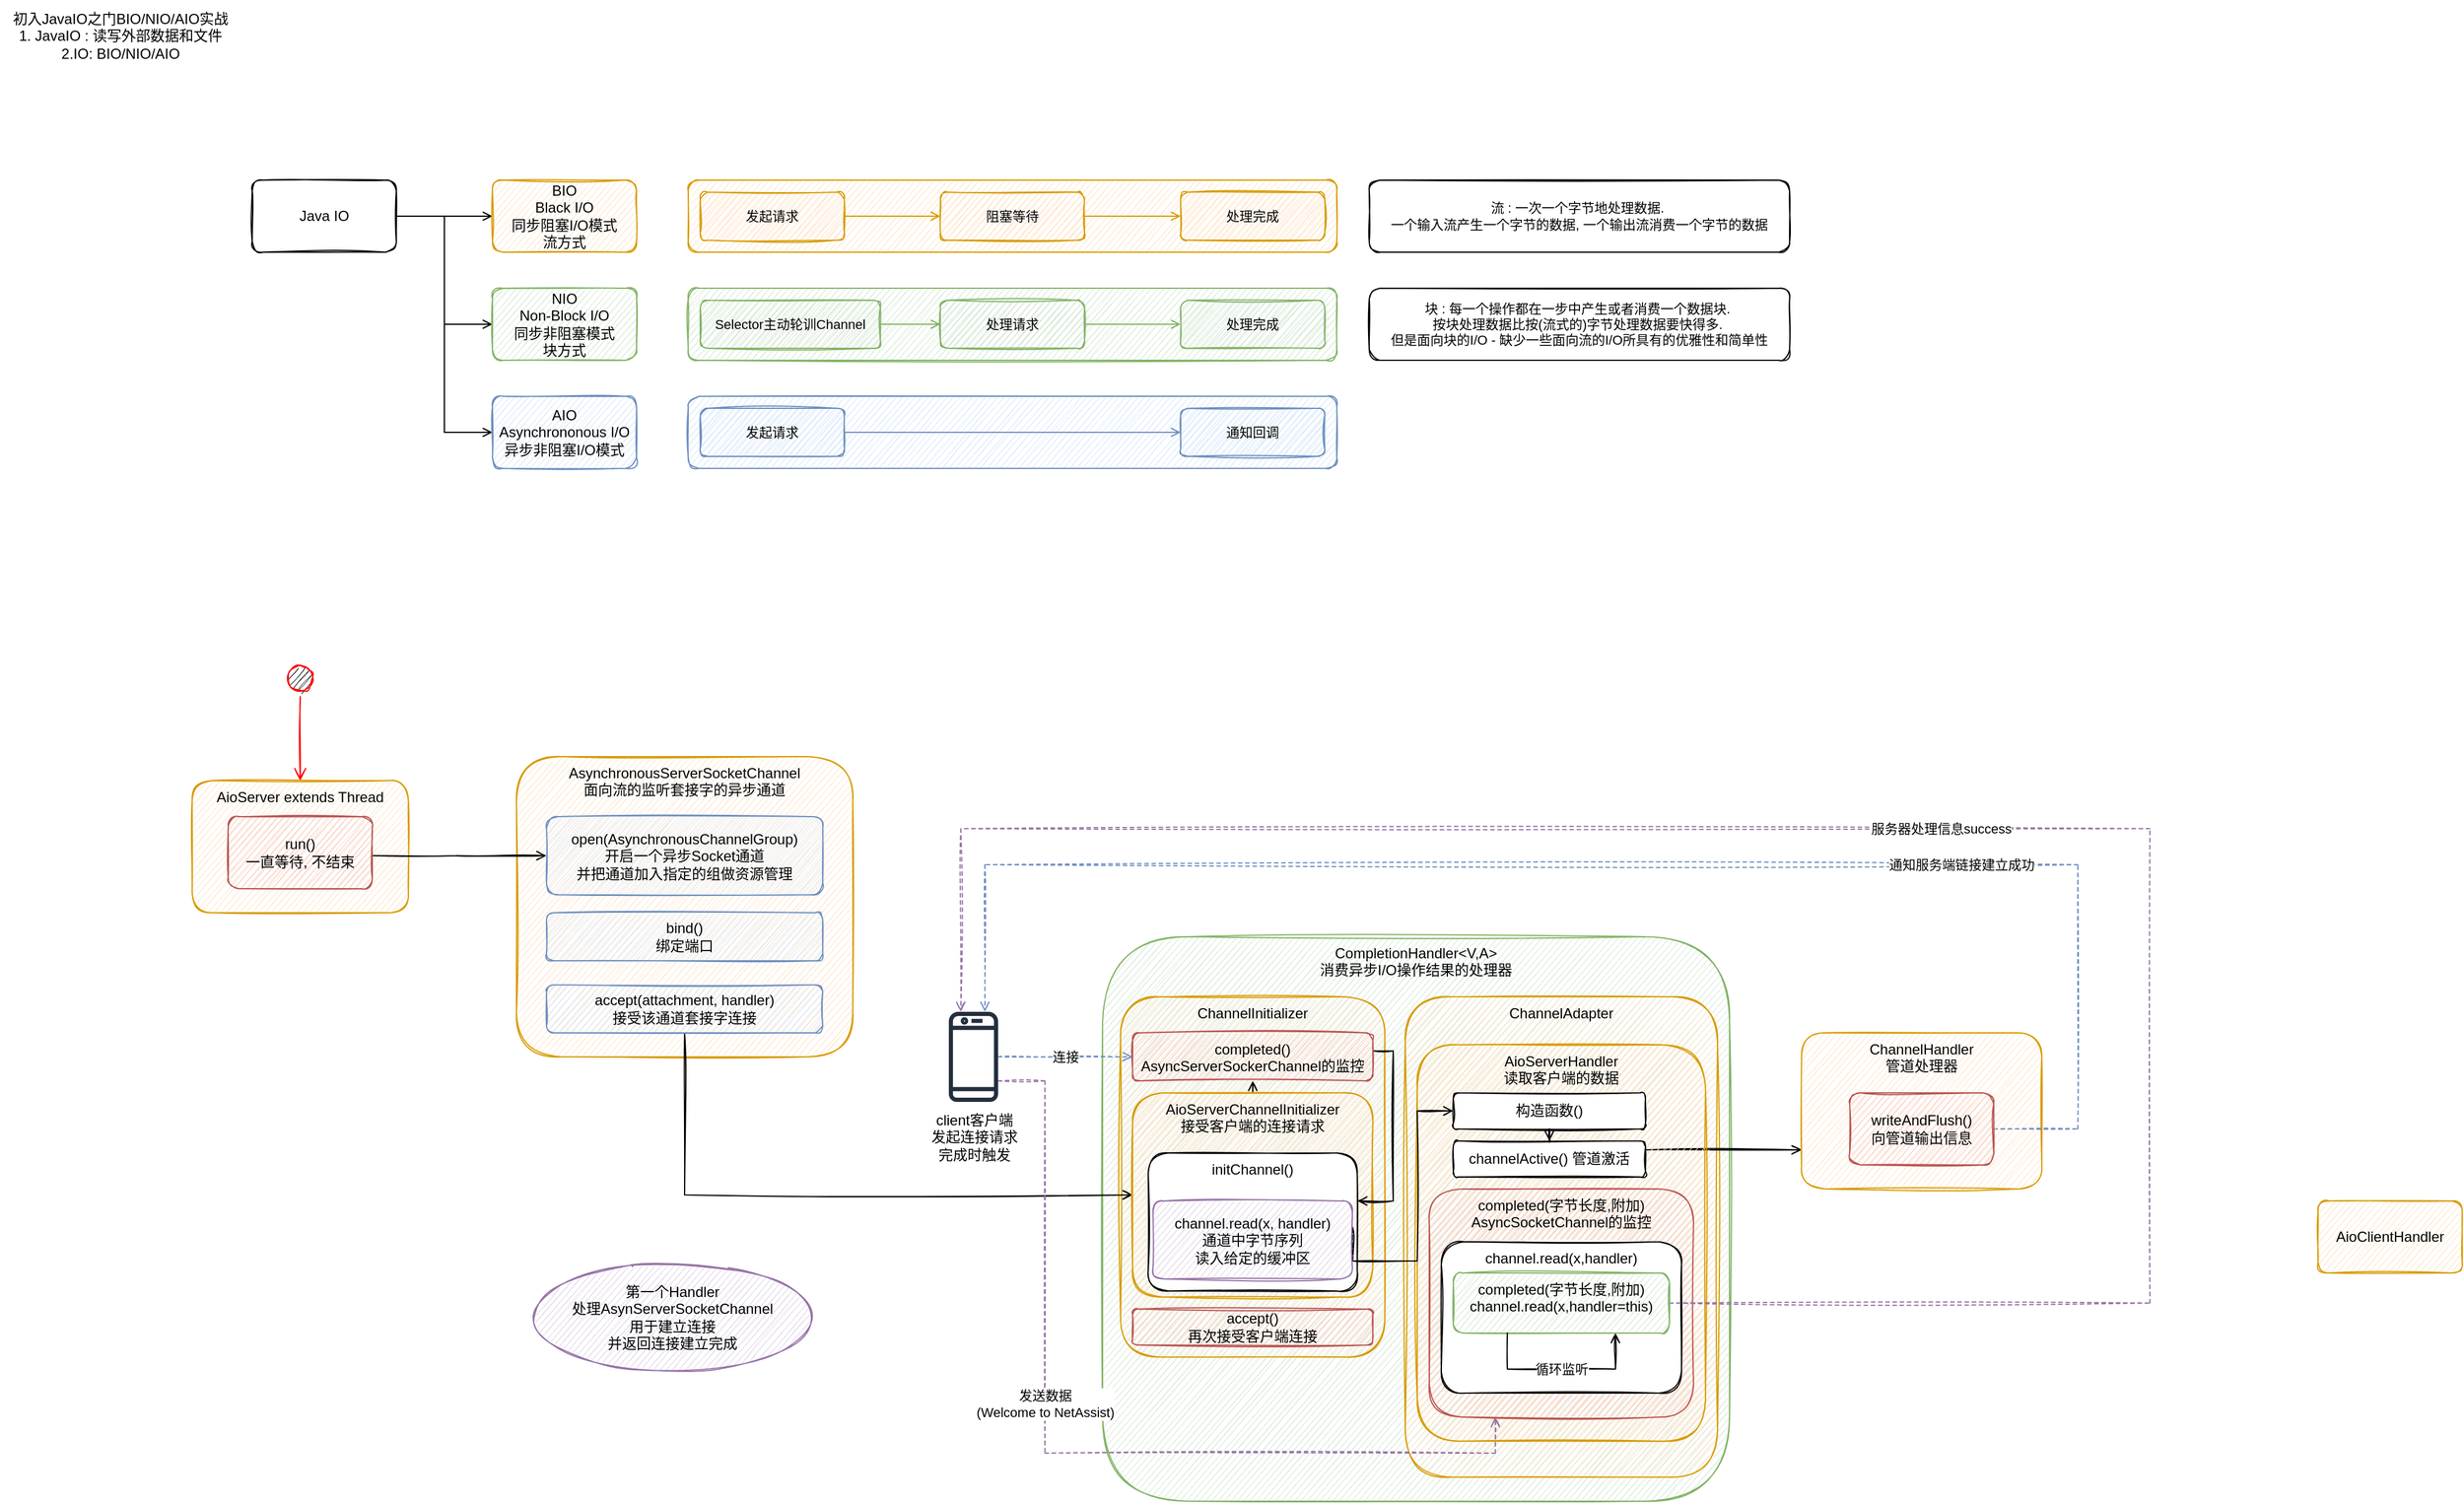 <mxfile version="20.3.0" type="device" pages="3"><diagram id="0a0IJWqFK_h2qVltjG8X" name="初入JavaIO之门BIO/NIO/AIO实战"><mxGraphModel dx="1038" dy="641" grid="1" gridSize="10" guides="1" tooltips="1" connect="1" arrows="1" fold="1" page="1" pageScale="1" pageWidth="827" pageHeight="1169" math="0" shadow="0"><root><mxCell id="0"/><mxCell id="1" parent="0"/><mxCell id="CumRndfJacV9oiaM0OIO-8" value="CompletionHandler&amp;lt;V,A&amp;gt;&lt;br&gt;消费异步I/O操作结果的处理器" style="rounded=1;whiteSpace=wrap;html=1;sketch=1;verticalAlign=top;fillColor=#d5e8d4;strokeColor=#82b366;" parent="1" vertex="1"><mxGeometry x="1058" y="920" width="522" height="470" as="geometry"/></mxCell><mxCell id="qAMxa99N7QqUp1PFZ27c-8" value="ChannelAdapter" style="rounded=1;whiteSpace=wrap;html=1;sketch=1;fillColor=#ffe6cc;strokeColor=#d79b00;verticalAlign=top;" parent="1" vertex="1"><mxGeometry x="1310" y="970" width="260" height="400" as="geometry"/></mxCell><mxCell id="CumRndfJacV9oiaM0OIO-7" value="ChannelInitializer" style="rounded=1;whiteSpace=wrap;html=1;sketch=1;verticalAlign=top;fillColor=#ffe6cc;strokeColor=#d79b00;" parent="1" vertex="1"><mxGeometry x="1073" y="970" width="220" height="300" as="geometry"/></mxCell><mxCell id="QOXnhxIqb6FddneFZK23-1" value="初入JavaIO之门BIO/NIO/AIO实战&lt;br&gt;1. JavaIO :&amp;nbsp;读写外部数据和文件&lt;br&gt;2.IO: BIO/NIO/AIO" style="text;html=1;align=center;verticalAlign=middle;resizable=0;points=[];autosize=1;strokeColor=none;fillColor=none;" parent="1" vertex="1"><mxGeometry x="140" y="140" width="200" height="60" as="geometry"/></mxCell><mxCell id="QOXnhxIqb6FddneFZK23-4" value="" style="edgeStyle=orthogonalEdgeStyle;rounded=0;orthogonalLoop=1;jettySize=auto;html=1;endArrow=open;endFill=0;" parent="1" source="QOXnhxIqb6FddneFZK23-2" target="QOXnhxIqb6FddneFZK23-3" edge="1"><mxGeometry relative="1" as="geometry"/></mxCell><mxCell id="QOXnhxIqb6FddneFZK23-7" style="edgeStyle=orthogonalEdgeStyle;shape=connector;rounded=0;orthogonalLoop=1;jettySize=auto;html=1;entryX=0;entryY=0.5;entryDx=0;entryDy=0;labelBackgroundColor=default;strokeColor=default;fontFamily=Helvetica;fontSize=11;fontColor=default;endArrow=open;endFill=0;" parent="1" source="QOXnhxIqb6FddneFZK23-2" target="QOXnhxIqb6FddneFZK23-5" edge="1"><mxGeometry relative="1" as="geometry"/></mxCell><mxCell id="QOXnhxIqb6FddneFZK23-8" style="edgeStyle=orthogonalEdgeStyle;shape=connector;rounded=0;orthogonalLoop=1;jettySize=auto;html=1;entryX=0;entryY=0.5;entryDx=0;entryDy=0;labelBackgroundColor=default;strokeColor=default;fontFamily=Helvetica;fontSize=11;fontColor=default;endArrow=open;endFill=0;" parent="1" source="QOXnhxIqb6FddneFZK23-2" target="QOXnhxIqb6FddneFZK23-6" edge="1"><mxGeometry relative="1" as="geometry"/></mxCell><mxCell id="QOXnhxIqb6FddneFZK23-2" value="Java IO" style="rounded=1;whiteSpace=wrap;html=1;sketch=1;" parent="1" vertex="1"><mxGeometry x="350" y="290" width="120" height="60" as="geometry"/></mxCell><mxCell id="QOXnhxIqb6FddneFZK23-3" value="BIO&lt;br&gt;Black I/O&lt;br&gt;同步阻塞I/O模式&lt;br&gt;流方式" style="whiteSpace=wrap;html=1;rounded=1;sketch=1;fillColor=#ffe6cc;strokeColor=#d79b00;" parent="1" vertex="1"><mxGeometry x="550" y="290" width="120" height="60" as="geometry"/></mxCell><mxCell id="QOXnhxIqb6FddneFZK23-5" value="NIO&lt;br&gt;Non-Block I/O&lt;br&gt;同步非阻塞模式&lt;br&gt;块方式" style="whiteSpace=wrap;html=1;rounded=1;sketch=1;fillColor=#d5e8d4;strokeColor=#82b366;" parent="1" vertex="1"><mxGeometry x="550" y="380" width="120" height="60" as="geometry"/></mxCell><mxCell id="QOXnhxIqb6FddneFZK23-6" value="AIO&lt;br&gt;Asynchrononous I/O&lt;br&gt;异步非阻塞I/O模式" style="whiteSpace=wrap;html=1;rounded=1;sketch=1;fillColor=#dae8fc;strokeColor=#6c8ebf;" parent="1" vertex="1"><mxGeometry x="550" y="470" width="120" height="60" as="geometry"/></mxCell><mxCell id="QOXnhxIqb6FddneFZK23-9" value="" style="rounded=1;whiteSpace=wrap;html=1;sketch=1;fontFamily=Helvetica;fontSize=11;fillColor=#ffe6cc;strokeColor=#d79b00;" parent="1" vertex="1"><mxGeometry x="713" y="290" width="540" height="60" as="geometry"/></mxCell><mxCell id="QOXnhxIqb6FddneFZK23-15" value="" style="edgeStyle=orthogonalEdgeStyle;shape=connector;rounded=0;orthogonalLoop=1;jettySize=auto;html=1;labelBackgroundColor=default;strokeColor=#d79b00;fontFamily=Helvetica;fontSize=11;fontColor=default;endArrow=open;endFill=0;fillColor=#ffe6cc;" parent="1" source="QOXnhxIqb6FddneFZK23-10" target="QOXnhxIqb6FddneFZK23-14" edge="1"><mxGeometry relative="1" as="geometry"/></mxCell><mxCell id="QOXnhxIqb6FddneFZK23-10" value="发起请求" style="rounded=1;whiteSpace=wrap;html=1;sketch=1;fontFamily=Helvetica;fontSize=11;fillColor=#ffe6cc;strokeColor=#d79b00;" parent="1" vertex="1"><mxGeometry x="723" y="300" width="120" height="40" as="geometry"/></mxCell><mxCell id="QOXnhxIqb6FddneFZK23-17" value="" style="edgeStyle=orthogonalEdgeStyle;shape=connector;rounded=0;orthogonalLoop=1;jettySize=auto;html=1;labelBackgroundColor=default;strokeColor=#d79b00;fontFamily=Helvetica;fontSize=11;fontColor=default;endArrow=open;endFill=0;fillColor=#ffe6cc;" parent="1" source="QOXnhxIqb6FddneFZK23-14" target="QOXnhxIqb6FddneFZK23-16" edge="1"><mxGeometry relative="1" as="geometry"/></mxCell><mxCell id="QOXnhxIqb6FddneFZK23-14" value="阻塞等待" style="rounded=1;whiteSpace=wrap;html=1;sketch=1;fontFamily=Helvetica;fontSize=11;fillColor=#ffe6cc;strokeColor=#d79b00;" parent="1" vertex="1"><mxGeometry x="923" y="300" width="120" height="40" as="geometry"/></mxCell><mxCell id="QOXnhxIqb6FddneFZK23-16" value="处理完成" style="rounded=1;whiteSpace=wrap;html=1;sketch=1;fontFamily=Helvetica;fontSize=11;fillColor=#ffe6cc;strokeColor=#d79b00;" parent="1" vertex="1"><mxGeometry x="1123" y="300" width="120" height="40" as="geometry"/></mxCell><mxCell id="QOXnhxIqb6FddneFZK23-18" value="" style="rounded=1;whiteSpace=wrap;html=1;sketch=1;fontFamily=Helvetica;fontSize=11;fillColor=#d5e8d4;strokeColor=#82b366;" parent="1" vertex="1"><mxGeometry x="713" y="380" width="540" height="60" as="geometry"/></mxCell><mxCell id="QOXnhxIqb6FddneFZK23-19" value="" style="edgeStyle=orthogonalEdgeStyle;shape=connector;rounded=0;orthogonalLoop=1;jettySize=auto;html=1;labelBackgroundColor=default;strokeColor=#82b366;fontFamily=Helvetica;fontSize=11;fontColor=default;endArrow=open;endFill=0;fillColor=#d5e8d4;" parent="1" source="QOXnhxIqb6FddneFZK23-20" target="QOXnhxIqb6FddneFZK23-22" edge="1"><mxGeometry relative="1" as="geometry"/></mxCell><mxCell id="QOXnhxIqb6FddneFZK23-20" value="Selector主动轮训Channel" style="rounded=1;whiteSpace=wrap;html=1;sketch=1;fontFamily=Helvetica;fontSize=11;fillColor=#d5e8d4;strokeColor=#82b366;" parent="1" vertex="1"><mxGeometry x="723" y="390" width="150" height="40" as="geometry"/></mxCell><mxCell id="QOXnhxIqb6FddneFZK23-21" value="" style="edgeStyle=orthogonalEdgeStyle;shape=connector;rounded=0;orthogonalLoop=1;jettySize=auto;html=1;labelBackgroundColor=default;strokeColor=#82b366;fontFamily=Helvetica;fontSize=11;fontColor=default;endArrow=open;endFill=0;fillColor=#d5e8d4;" parent="1" source="QOXnhxIqb6FddneFZK23-22" target="QOXnhxIqb6FddneFZK23-23" edge="1"><mxGeometry relative="1" as="geometry"/></mxCell><mxCell id="QOXnhxIqb6FddneFZK23-22" value="处理请求" style="rounded=1;whiteSpace=wrap;html=1;sketch=1;fontFamily=Helvetica;fontSize=11;fillColor=#d5e8d4;strokeColor=#82b366;" parent="1" vertex="1"><mxGeometry x="923" y="390" width="120" height="40" as="geometry"/></mxCell><mxCell id="QOXnhxIqb6FddneFZK23-23" value="处理完成" style="rounded=1;whiteSpace=wrap;html=1;sketch=1;fontFamily=Helvetica;fontSize=11;fillColor=#d5e8d4;strokeColor=#82b366;" parent="1" vertex="1"><mxGeometry x="1123" y="390" width="120" height="40" as="geometry"/></mxCell><mxCell id="QOXnhxIqb6FddneFZK23-24" value="" style="rounded=1;whiteSpace=wrap;html=1;sketch=1;fontFamily=Helvetica;fontSize=11;fillColor=#dae8fc;strokeColor=#6c8ebf;" parent="1" vertex="1"><mxGeometry x="713" y="470" width="540" height="60" as="geometry"/></mxCell><mxCell id="QOXnhxIqb6FddneFZK23-26" value="发起请求" style="rounded=1;whiteSpace=wrap;html=1;sketch=1;fontFamily=Helvetica;fontSize=11;fillColor=#dae8fc;strokeColor=#6c8ebf;" parent="1" vertex="1"><mxGeometry x="723" y="480" width="120" height="40" as="geometry"/></mxCell><mxCell id="QOXnhxIqb6FddneFZK23-27" value="" style="edgeStyle=orthogonalEdgeStyle;shape=connector;rounded=0;orthogonalLoop=1;jettySize=auto;html=1;labelBackgroundColor=default;strokeColor=#6c8ebf;fontFamily=Helvetica;fontSize=11;fontColor=default;endArrow=open;endFill=0;fillColor=#dae8fc;" parent="1" source="QOXnhxIqb6FddneFZK23-26" target="QOXnhxIqb6FddneFZK23-29" edge="1"><mxGeometry relative="1" as="geometry"><mxPoint x="1043" y="500" as="sourcePoint"/></mxGeometry></mxCell><mxCell id="QOXnhxIqb6FddneFZK23-29" value="通知回调" style="rounded=1;whiteSpace=wrap;html=1;sketch=1;fontFamily=Helvetica;fontSize=11;fillColor=#dae8fc;strokeColor=#6c8ebf;" parent="1" vertex="1"><mxGeometry x="1123" y="480" width="120" height="40" as="geometry"/></mxCell><mxCell id="QOXnhxIqb6FddneFZK23-31" value="流 :&amp;nbsp;一次一个字节地处理数据.&amp;nbsp;&lt;br&gt;一个输入流产生一个字节的数据,&amp;nbsp;一个输出流消费一个字节的数据" style="rounded=1;whiteSpace=wrap;html=1;sketch=1;fontFamily=Helvetica;fontSize=11;fontColor=default;" parent="1" vertex="1"><mxGeometry x="1280" y="290" width="350" height="60" as="geometry"/></mxCell><mxCell id="QOXnhxIqb6FddneFZK23-32" value="块 :&amp;nbsp;每一个操作都在一步中产生或者消费一个数据块.&amp;nbsp;&lt;br&gt;按块处理数据比按(流式的)字节处理数据要快得多.&amp;nbsp;&lt;br&gt;但是面向块的I/O -&amp;nbsp;缺少一些面向流的I/O所具有的优雅性和简单性" style="rounded=1;whiteSpace=wrap;html=1;sketch=1;fontFamily=Helvetica;fontSize=11;fontColor=default;" parent="1" vertex="1"><mxGeometry x="1280" y="380" width="350" height="60" as="geometry"/></mxCell><mxCell id="CumRndfJacV9oiaM0OIO-1" value="AioServer extends Thread" style="rounded=1;whiteSpace=wrap;html=1;sketch=1;verticalAlign=top;fillColor=#ffe6cc;strokeColor=#d79b00;" parent="1" vertex="1"><mxGeometry x="300" y="790" width="180" height="110" as="geometry"/></mxCell><mxCell id="CumRndfJacV9oiaM0OIO-2" value="AsynchronousServerSocketChannel&lt;br&gt;面向流的监听套接字的异步通道" style="rounded=1;whiteSpace=wrap;html=1;sketch=1;verticalAlign=top;fillColor=#ffe6cc;strokeColor=#d79b00;" parent="1" vertex="1"><mxGeometry x="570" y="770" width="280" height="250" as="geometry"/></mxCell><mxCell id="CumRndfJacV9oiaM0OIO-3" value="open(AsynchronousChannelGroup)&lt;br&gt;开启一个异步Socket通道&lt;br&gt;并把通道加入指定的组做资源管理" style="rounded=1;whiteSpace=wrap;html=1;sketch=1;fillColor=#dae8fc;strokeColor=#6c8ebf;" parent="1" vertex="1"><mxGeometry x="595" y="820" width="230" height="65" as="geometry"/></mxCell><mxCell id="CumRndfJacV9oiaM0OIO-4" value="bind()&lt;br&gt;绑定端口" style="rounded=1;whiteSpace=wrap;html=1;sketch=1;fillColor=#dae8fc;strokeColor=#6c8ebf;" parent="1" vertex="1"><mxGeometry x="595" y="900" width="230" height="40" as="geometry"/></mxCell><mxCell id="CumRndfJacV9oiaM0OIO-9" style="edgeStyle=orthogonalEdgeStyle;rounded=0;orthogonalLoop=1;jettySize=auto;html=1;sketch=1;endArrow=open;endFill=0;" parent="1" source="CumRndfJacV9oiaM0OIO-5" target="CumRndfJacV9oiaM0OIO-6" edge="1"><mxGeometry relative="1" as="geometry"><Array as="points"><mxPoint x="710" y="1135"/></Array></mxGeometry></mxCell><mxCell id="CumRndfJacV9oiaM0OIO-5" value="accept(attachment,&amp;nbsp;handler)&lt;br&gt;接受该通道套接字连接" style="rounded=1;whiteSpace=wrap;html=1;sketch=1;fillColor=#dae8fc;strokeColor=#6c8ebf;" parent="1" vertex="1"><mxGeometry x="595" y="960" width="230" height="40" as="geometry"/></mxCell><mxCell id="qAMxa99N7QqUp1PFZ27c-10" style="edgeStyle=orthogonalEdgeStyle;rounded=0;sketch=1;orthogonalLoop=1;jettySize=auto;html=1;exitX=0.5;exitY=0;exitDx=0;exitDy=0;entryX=0.5;entryY=1;entryDx=0;entryDy=0;endArrow=open;endFill=0;" parent="1" source="CumRndfJacV9oiaM0OIO-6" target="CumRndfJacV9oiaM0OIO-11" edge="1"><mxGeometry relative="1" as="geometry"/></mxCell><mxCell id="CumRndfJacV9oiaM0OIO-6" value="AioServerChannelInitializer&lt;br&gt;接受客户端的连接请求" style="rounded=1;whiteSpace=wrap;html=1;sketch=1;verticalAlign=top;fillColor=#ffe6cc;strokeColor=#d79b00;" parent="1" vertex="1"><mxGeometry x="1083" y="1050" width="200" height="170" as="geometry"/></mxCell><mxCell id="CumRndfJacV9oiaM0OIO-13" style="edgeStyle=orthogonalEdgeStyle;rounded=0;sketch=1;orthogonalLoop=1;jettySize=auto;html=1;endArrow=open;endFill=0;" parent="1" source="CumRndfJacV9oiaM0OIO-11" target="CumRndfJacV9oiaM0OIO-12" edge="1"><mxGeometry relative="1" as="geometry"><Array as="points"><mxPoint x="1300" y="1015"/><mxPoint x="1300" y="1140"/></Array></mxGeometry></mxCell><mxCell id="CumRndfJacV9oiaM0OIO-11" value="completed()&lt;br&gt;AsyncServerSockerChannel的监控" style="rounded=1;whiteSpace=wrap;html=1;sketch=1;fillColor=#f8cecc;strokeColor=#b85450;verticalAlign=top;" parent="1" vertex="1"><mxGeometry x="1083" y="1000" width="200" height="40" as="geometry"/></mxCell><mxCell id="CumRndfJacV9oiaM0OIO-12" value="initChannel()" style="rounded=1;whiteSpace=wrap;html=1;sketch=1;verticalAlign=top;" parent="1" vertex="1"><mxGeometry x="1096" y="1100" width="174" height="115" as="geometry"/></mxCell><mxCell id="qAMxa99N7QqUp1PFZ27c-2" style="edgeStyle=orthogonalEdgeStyle;rounded=0;orthogonalLoop=1;jettySize=auto;html=1;entryX=0;entryY=0.5;entryDx=0;entryDy=0;endArrow=open;endFill=0;sketch=1;" parent="1" source="qAMxa99N7QqUp1PFZ27c-1" target="CumRndfJacV9oiaM0OIO-3" edge="1"><mxGeometry relative="1" as="geometry"><Array as="points"><mxPoint x="520" y="853"/></Array></mxGeometry></mxCell><mxCell id="qAMxa99N7QqUp1PFZ27c-1" value="run()&lt;br&gt;一直等待,&amp;nbsp;不结束" style="rounded=1;whiteSpace=wrap;html=1;sketch=1;fillColor=#f8cecc;strokeColor=#b85450;" parent="1" vertex="1"><mxGeometry x="330" y="820" width="120" height="60" as="geometry"/></mxCell><mxCell id="qAMxa99N7QqUp1PFZ27c-3" value="" style="ellipse;html=1;shape=startState;fillColor=#000000;strokeColor=#ff0000;sketch=1;" parent="1" vertex="1"><mxGeometry x="375" y="690" width="30" height="30" as="geometry"/></mxCell><mxCell id="qAMxa99N7QqUp1PFZ27c-4" value="" style="edgeStyle=orthogonalEdgeStyle;html=1;verticalAlign=bottom;endArrow=open;endSize=8;strokeColor=#ff0000;rounded=0;sketch=1;" parent="1" source="qAMxa99N7QqUp1PFZ27c-3" target="CumRndfJacV9oiaM0OIO-1" edge="1"><mxGeometry relative="1" as="geometry"><mxPoint x="399" y="760" as="targetPoint"/></mxGeometry></mxCell><mxCell id="qAMxa99N7QqUp1PFZ27c-14" value="" style="edgeStyle=orthogonalEdgeStyle;rounded=0;sketch=1;orthogonalLoop=1;jettySize=auto;html=1;endArrow=open;endFill=0;exitX=1;exitY=0.25;exitDx=0;exitDy=0;" parent="1" source="W4c8Q1_TMEQVeeyXesPR-1" target="qAMxa99N7QqUp1PFZ27c-13" edge="1"><mxGeometry relative="1" as="geometry"><Array as="points"><mxPoint x="1690" y="1098"/><mxPoint x="1690" y="1030"/></Array></mxGeometry></mxCell><mxCell id="qAMxa99N7QqUp1PFZ27c-7" value="AioServerHandler&lt;br&gt;读取客户端的数据" style="rounded=1;whiteSpace=wrap;html=1;sketch=1;fillColor=#ffe6cc;strokeColor=#d79b00;verticalAlign=top;" parent="1" vertex="1"><mxGeometry x="1320" y="1010" width="240" height="330" as="geometry"/></mxCell><mxCell id="qAMxa99N7QqUp1PFZ27c-9" value="AioClientHandler" style="rounded=1;whiteSpace=wrap;html=1;sketch=1;fillColor=#ffe6cc;strokeColor=#d79b00;" parent="1" vertex="1"><mxGeometry x="2070" y="1140" width="120" height="60" as="geometry"/></mxCell><mxCell id="qAMxa99N7QqUp1PFZ27c-12" style="edgeStyle=orthogonalEdgeStyle;rounded=0;sketch=1;orthogonalLoop=1;jettySize=auto;html=1;exitX=1.001;exitY=0.335;exitDx=0;exitDy=0;endArrow=open;endFill=0;entryX=0;entryY=0.5;entryDx=0;entryDy=0;exitPerimeter=0;" parent="1" source="qAMxa99N7QqUp1PFZ27c-11" target="cDDFHVj3-TU3pj-hwY2--1" edge="1"><mxGeometry relative="1" as="geometry"><mxPoint x="1350" y="1140" as="targetPoint"/><Array as="points"><mxPoint x="1266" y="1190"/><mxPoint x="1320" y="1190"/><mxPoint x="1320" y="1065"/></Array></mxGeometry></mxCell><mxCell id="qAMxa99N7QqUp1PFZ27c-11" value="channel.read(x, handler)&lt;br&gt;通道中字节序列&lt;br&gt;读入给定的缓冲区" style="rounded=1;whiteSpace=wrap;html=1;sketch=1;fillColor=#e1d5e7;strokeColor=#9673a6;" parent="1" vertex="1"><mxGeometry x="1100" y="1140" width="166" height="65" as="geometry"/></mxCell><mxCell id="qAMxa99N7QqUp1PFZ27c-13" value="ChannelHandler&lt;br&gt;管道处理器" style="rounded=1;whiteSpace=wrap;html=1;sketch=1;fillColor=#ffe6cc;strokeColor=#d79b00;verticalAlign=top;" parent="1" vertex="1"><mxGeometry x="1640" y="1000" width="200" height="130" as="geometry"/></mxCell><mxCell id="qAMxa99N7QqUp1PFZ27c-16" style="edgeStyle=orthogonalEdgeStyle;rounded=0;sketch=1;orthogonalLoop=1;jettySize=auto;html=1;endArrow=open;endFill=0;dashed=1;fillColor=#dae8fc;strokeColor=#6c8ebf;" parent="1" source="qAMxa99N7QqUp1PFZ27c-15" target="qAMxa99N7QqUp1PFZ27c-17" edge="1"><mxGeometry relative="1" as="geometry"><Array as="points"><mxPoint x="1870" y="1080"/><mxPoint x="1870" y="860"/><mxPoint x="960" y="860"/></Array></mxGeometry></mxCell><mxCell id="qAMxa99N7QqUp1PFZ27c-19" value="通知服务端链接建立成功" style="edgeLabel;html=1;align=center;verticalAlign=middle;resizable=0;points=[];" parent="qAMxa99N7QqUp1PFZ27c-16" vertex="1" connectable="0"><mxGeometry x="-0.148" y="-1" relative="1" as="geometry"><mxPoint x="176" y="1" as="offset"/></mxGeometry></mxCell><mxCell id="qAMxa99N7QqUp1PFZ27c-15" value="writeAndFlush()&lt;br&gt;向管道输出信息" style="rounded=1;whiteSpace=wrap;html=1;sketch=1;fillColor=#f8cecc;strokeColor=#b85450;" parent="1" vertex="1"><mxGeometry x="1680" y="1050" width="120" height="60" as="geometry"/></mxCell><mxCell id="qAMxa99N7QqUp1PFZ27c-18" value="连接" style="edgeStyle=orthogonalEdgeStyle;rounded=0;sketch=1;orthogonalLoop=1;jettySize=auto;html=1;endArrow=open;endFill=0;dashed=1;fillColor=#dae8fc;strokeColor=#6c8ebf;" parent="1" source="qAMxa99N7QqUp1PFZ27c-17" target="CumRndfJacV9oiaM0OIO-11" edge="1"><mxGeometry relative="1" as="geometry"/></mxCell><mxCell id="cDDFHVj3-TU3pj-hwY2--8" value="发送数据&lt;br&gt;(Welcome to NetAssist)" style="edgeStyle=orthogonalEdgeStyle;rounded=0;orthogonalLoop=1;jettySize=auto;html=1;entryX=0.25;entryY=1;entryDx=0;entryDy=0;dashed=1;fillColor=#e1d5e7;strokeColor=#9673a6;sketch=1;endArrow=open;endFill=0;" parent="1" source="qAMxa99N7QqUp1PFZ27c-17" target="cDDFHVj3-TU3pj-hwY2--2" edge="1"><mxGeometry x="-0.183" relative="1" as="geometry"><Array as="points"><mxPoint x="1010" y="1040"/><mxPoint x="1010" y="1350"/><mxPoint x="1385" y="1350"/></Array><mxPoint as="offset"/></mxGeometry></mxCell><mxCell id="qAMxa99N7QqUp1PFZ27c-17" value="&lt;span style=&quot;color: rgb(0, 0, 0);&quot;&gt;client&lt;/span&gt;&lt;span style=&quot;color: rgb(0, 0, 0);&quot;&gt;客&lt;/span&gt;&lt;span style=&quot;color: rgb(0, 0, 0);&quot;&gt;户&lt;/span&gt;&lt;span style=&quot;color: rgb(0, 0, 0);&quot;&gt;端&lt;/span&gt;&lt;br style=&quot;color: rgb(0, 0, 0);&quot;&gt;&lt;span style=&quot;color: rgb(0, 0, 0);&quot;&gt;发&lt;/span&gt;&lt;span style=&quot;color: rgb(0, 0, 0);&quot;&gt;起&lt;/span&gt;&lt;span style=&quot;color: rgb(0, 0, 0);&quot;&gt;连&lt;/span&gt;&lt;span style=&quot;color: rgb(0, 0, 0);&quot;&gt;接&lt;/span&gt;&lt;span style=&quot;color: rgb(0, 0, 0);&quot;&gt;请&lt;/span&gt;&lt;span style=&quot;color: rgb(0, 0, 0);&quot;&gt;求&lt;/span&gt;&lt;br style=&quot;color: rgb(0, 0, 0);&quot;&gt;&lt;span style=&quot;color: rgb(0, 0, 0);&quot;&gt;完&lt;/span&gt;&lt;span style=&quot;color: rgb(0, 0, 0);&quot;&gt;成&lt;/span&gt;&lt;span style=&quot;color: rgb(0, 0, 0);&quot;&gt;时&lt;/span&gt;&lt;span style=&quot;color: rgb(0, 0, 0);&quot;&gt;触&lt;/span&gt;&lt;span style=&quot;color: rgb(0, 0, 0);&quot;&gt;发&lt;/span&gt;" style="sketch=0;outlineConnect=0;fontColor=#232F3E;gradientColor=none;fillColor=#232F3D;strokeColor=none;dashed=0;verticalLabelPosition=bottom;verticalAlign=top;align=center;html=1;fontSize=12;fontStyle=0;aspect=fixed;pointerEvents=1;shape=mxgraph.aws4.mobile_client;" parent="1" vertex="1"><mxGeometry x="930" y="981" width="41" height="78" as="geometry"/></mxCell><mxCell id="qAMxa99N7QqUp1PFZ27c-27" value="accept()&lt;br&gt;再次接受客户端连接" style="rounded=1;whiteSpace=wrap;html=1;sketch=1;fillColor=#f8cecc;strokeColor=#b85450;" parent="1" vertex="1"><mxGeometry x="1083" y="1230" width="200" height="30" as="geometry"/></mxCell><mxCell id="W4c8Q1_TMEQVeeyXesPR-2" style="edgeStyle=orthogonalEdgeStyle;rounded=0;orthogonalLoop=1;jettySize=auto;html=1;exitX=0.5;exitY=1;exitDx=0;exitDy=0;sketch=1;endArrow=open;endFill=0;" parent="1" source="cDDFHVj3-TU3pj-hwY2--1" target="W4c8Q1_TMEQVeeyXesPR-1" edge="1"><mxGeometry relative="1" as="geometry"/></mxCell><mxCell id="cDDFHVj3-TU3pj-hwY2--1" value="构造函数()" style="rounded=1;whiteSpace=wrap;html=1;sketch=1;" parent="1" vertex="1"><mxGeometry x="1350" y="1050" width="160" height="30" as="geometry"/></mxCell><mxCell id="cDDFHVj3-TU3pj-hwY2--2" value="completed(字节长度,附加)&lt;br&gt;AsyncSocketChannel的监控" style="rounded=1;whiteSpace=wrap;html=1;sketch=1;fillColor=#f8cecc;strokeColor=#b85450;verticalAlign=top;" parent="1" vertex="1"><mxGeometry x="1330" y="1130" width="220" height="190" as="geometry"/></mxCell><mxCell id="cDDFHVj3-TU3pj-hwY2--6" value="第一个Handler&lt;br&gt;处理AsynServerSocketChannel&lt;br&gt;用于建立连接&lt;br&gt;并返回连接建立完成" style="ellipse;whiteSpace=wrap;html=1;sketch=1;fillColor=#e1d5e7;strokeColor=#9673a6;" parent="1" vertex="1"><mxGeometry x="580" y="1191.5" width="240" height="91" as="geometry"/></mxCell><mxCell id="W4c8Q1_TMEQVeeyXesPR-1" value="channelActive()&amp;nbsp;管道激活" style="rounded=1;whiteSpace=wrap;html=1;sketch=1;" parent="1" vertex="1"><mxGeometry x="1350" y="1090" width="160" height="30" as="geometry"/></mxCell><mxCell id="W4c8Q1_TMEQVeeyXesPR-3" value="channel.read(x,handler)" style="rounded=1;whiteSpace=wrap;html=1;sketch=1;verticalAlign=top;" parent="1" vertex="1"><mxGeometry x="1340" y="1174" width="200" height="126" as="geometry"/></mxCell><mxCell id="W4c8Q1_TMEQVeeyXesPR-11" value="服务器处理信息success" style="edgeStyle=orthogonalEdgeStyle;rounded=0;sketch=1;orthogonalLoop=1;jettySize=auto;html=1;endArrow=open;endFill=0;dashed=1;fillColor=#e1d5e7;strokeColor=#9673a6;" parent="1" source="W4c8Q1_TMEQVeeyXesPR-4" target="qAMxa99N7QqUp1PFZ27c-17" edge="1"><mxGeometry relative="1" as="geometry"><Array as="points"><mxPoint x="1930" y="1225"/><mxPoint x="1930" y="830"/><mxPoint x="940" y="830"/></Array></mxGeometry></mxCell><mxCell id="W4c8Q1_TMEQVeeyXesPR-4" value="completed(字节长度,附加)&lt;br&gt;channel.read(x,handler=this)" style="rounded=1;whiteSpace=wrap;html=1;sketch=1;verticalAlign=top;fillColor=#d5e8d4;strokeColor=#82b366;" parent="1" vertex="1"><mxGeometry x="1350" y="1200" width="180" height="50" as="geometry"/></mxCell><mxCell id="W4c8Q1_TMEQVeeyXesPR-10" value="循环监听" style="edgeStyle=orthogonalEdgeStyle;rounded=0;sketch=1;orthogonalLoop=1;jettySize=auto;html=1;exitX=0.25;exitY=1;exitDx=0;exitDy=0;entryX=0.75;entryY=1;entryDx=0;entryDy=0;endArrow=open;endFill=0;" parent="1" source="W4c8Q1_TMEQVeeyXesPR-4" target="W4c8Q1_TMEQVeeyXesPR-4" edge="1"><mxGeometry relative="1" as="geometry"><Array as="points"><mxPoint x="1395" y="1280"/><mxPoint x="1485" y="1280"/></Array></mxGeometry></mxCell></root></mxGraphModel></diagram><diagram id="eEnRbJ4vi2Ewp9quMsqH" name="二.嗨！NettyServer"><mxGraphModel dx="1038" dy="641" grid="1" gridSize="10" guides="1" tooltips="1" connect="1" arrows="1" fold="1" page="1" pageScale="1" pageWidth="827" pageHeight="1169" math="0" shadow="0"><root><mxCell id="0"/><mxCell id="1" parent="0"/><mxCell id="-0nxYMnTyFs384qfk7Nu-1" value="NettyServer" style="rounded=1;whiteSpace=wrap;html=1;sketch=1;verticalAlign=top;fillColor=#ffe6cc;strokeColor=#d79b00;" parent="1" vertex="1"><mxGeometry x="90" y="220" width="200" height="200" as="geometry"/></mxCell><mxCell id="-0nxYMnTyFs384qfk7Nu-2" value="MyChannelInitializer&lt;br&gt;extend ChannelInitializer&lt;br&gt;管道初始化器&lt;br&gt;" style="rounded=1;whiteSpace=wrap;html=1;sketch=1;verticalAlign=top;fillColor=#ffe6cc;strokeColor=#d79b00;" parent="1" vertex="1"><mxGeometry x="414" y="220" width="200" height="170" as="geometry"/></mxCell><mxCell id="-0nxYMnTyFs384qfk7Nu-3" value="EventLoopGroup&lt;br&gt;事件循环组" style="rounded=1;whiteSpace=wrap;html=1;sketch=1;" parent="1" vertex="1"><mxGeometry x="130" y="250" width="120" height="40" as="geometry"/></mxCell><mxCell id="-0nxYMnTyFs384qfk7Nu-8" style="edgeStyle=orthogonalEdgeStyle;rounded=0;sketch=1;orthogonalLoop=1;jettySize=auto;html=1;dashed=1;endArrow=open;endFill=0;" parent="1" source="-0nxYMnTyFs384qfk7Nu-4" target="-0nxYMnTyFs384qfk7Nu-2" edge="1"><mxGeometry relative="1" as="geometry"><mxPoint x="420" y="320" as="targetPoint"/><Array as="points"><mxPoint x="380" y="320"/><mxPoint x="380" y="320"/></Array></mxGeometry></mxCell><mxCell id="-0nxYMnTyFs384qfk7Nu-4" value="ServerBootstrap&lt;br&gt;服务引导" style="rounded=1;whiteSpace=wrap;html=1;sketch=1;" parent="1" vertex="1"><mxGeometry x="130" y="300" width="120" height="40" as="geometry"/></mxCell><mxCell id="-0nxYMnTyFs384qfk7Nu-5" value="ChannelFuture&lt;br&gt;管道的将来时态" style="rounded=1;whiteSpace=wrap;html=1;sketch=1;" parent="1" vertex="1"><mxGeometry x="130" y="350" width="120" height="50" as="geometry"/></mxCell><mxCell id="-0nxYMnTyFs384qfk7Nu-7" value="#initChannel()&lt;br&gt;初始化管道&lt;br&gt;有客户端Client访问时触发" style="rounded=1;whiteSpace=wrap;html=1;sketch=1;" parent="1" vertex="1"><mxGeometry x="428" y="280" width="172" height="90" as="geometry"/></mxCell><mxCell id="-0nxYMnTyFs384qfk7Nu-10" value="连接时触发" style="edgeStyle=orthogonalEdgeStyle;rounded=0;sketch=1;orthogonalLoop=1;jettySize=auto;html=1;dashed=1;endArrow=open;endFill=0;" parent="1" source="-0nxYMnTyFs384qfk7Nu-9" target="-0nxYMnTyFs384qfk7Nu-7" edge="1"><mxGeometry relative="1" as="geometry"/></mxCell><mxCell id="-0nxYMnTyFs384qfk7Nu-9" value="client" style="sketch=0;outlineConnect=0;fontColor=#232F3E;gradientColor=none;strokeColor=#232F3E;fillColor=#ffffff;dashed=0;verticalLabelPosition=bottom;verticalAlign=top;align=center;html=1;fontSize=12;fontStyle=0;aspect=fixed;shape=mxgraph.aws4.resourceIcon;resIcon=mxgraph.aws4.mobile_client;" parent="1" vertex="1"><mxGeometry x="484" y="480" width="60" height="60" as="geometry"/></mxCell></root></mxGraphModel></diagram><diagram id="STKm0IE8j9usV9G9MqU4" name="三.NettyServer字符串解码器"><mxGraphModel dx="1038" dy="641" grid="1" gridSize="10" guides="1" tooltips="1" connect="1" arrows="1" fold="1" page="1" pageScale="1" pageWidth="827" pageHeight="1169" math="0" shadow="0"><root><mxCell id="0"/><mxCell id="1" parent="0"/><mxCell id="1H-P1_GJXTrgbfU1woKu-1" value="NettyServer字符串解码器&lt;br&gt;1. StringDecoder: netty中自动把接收的Bytebuf数据转String&lt;br&gt;2.&amp;nbsp;半包粘包" style="text;html=1;align=left;verticalAlign=middle;resizable=0;points=[];autosize=1;strokeColor=none;fillColor=none;" vertex="1" parent="1"><mxGeometry x="10" y="20" width="340" height="60" as="geometry"/></mxCell><mxCell id="1H-P1_GJXTrgbfU1woKu-2" value="粘包&#10;TCP是面向连接的传输协议, 它是以&quot;流&quot;的形式传输数据的, &#10;而&quot;流&quot;数据是没有明确的开始和结尾边界" style="swimlane;fillColor=#dae8fc;strokeColor=#6c8ebf;sketch=1;startSize=50;" vertex="1" parent="1"><mxGeometry x="120" y="180" width="460" height="490" as="geometry"/></mxCell><mxCell id="1H-P1_GJXTrgbfU1woKu-10" value="TCP通讯" style="edgeStyle=orthogonalEdgeStyle;rounded=0;orthogonalLoop=1;jettySize=auto;html=1;entryX=0;entryY=0.5;entryDx=0;entryDy=0;endArrow=open;endFill=0;sketch=1;" edge="1" parent="1H-P1_GJXTrgbfU1woKu-2" source="1H-P1_GJXTrgbfU1woKu-3" target="1H-P1_GJXTrgbfU1woKu-7"><mxGeometry relative="1" as="geometry"/></mxCell><mxCell id="1H-P1_GJXTrgbfU1woKu-3" value="发送方" style="rounded=1;whiteSpace=wrap;html=1;sketch=1;verticalAlign=top;fillColor=#e1d5e7;strokeColor=#9673a6;" vertex="1" parent="1H-P1_GJXTrgbfU1woKu-2"><mxGeometry x="40" y="71" width="120" height="150" as="geometry"/></mxCell><mxCell id="1H-P1_GJXTrgbfU1woKu-4" value="消息1 : ABC" style="rounded=1;whiteSpace=wrap;html=1;sketch=1;" vertex="1" parent="1H-P1_GJXTrgbfU1woKu-2"><mxGeometry x="50" y="111" width="100" height="40" as="geometry"/></mxCell><mxCell id="1H-P1_GJXTrgbfU1woKu-5" value="消息2 : DEF" style="rounded=1;whiteSpace=wrap;html=1;sketch=1;" vertex="1" parent="1H-P1_GJXTrgbfU1woKu-2"><mxGeometry x="50" y="161" width="100" height="40" as="geometry"/></mxCell><mxCell id="1H-P1_GJXTrgbfU1woKu-7" value="接收方" style="rounded=1;whiteSpace=wrap;html=1;sketch=1;verticalAlign=top;fillColor=#ffe6cc;strokeColor=#d79b00;" vertex="1" parent="1H-P1_GJXTrgbfU1woKu-2"><mxGeometry x="294" y="71" width="120" height="150" as="geometry"/></mxCell><mxCell id="1H-P1_GJXTrgbfU1woKu-8" value="接收结果 : ABCD" style="rounded=1;whiteSpace=wrap;html=1;sketch=1;" vertex="1" parent="1H-P1_GJXTrgbfU1woKu-2"><mxGeometry x="304" y="131" width="100" height="40" as="geometry"/></mxCell><mxCell id="1H-P1_GJXTrgbfU1woKu-19" value="原因:&amp;nbsp;流没有标识符" style="rounded=1;whiteSpace=wrap;html=1;sketch=1;fillColor=#f8cecc;strokeColor=#b85450;" vertex="1" parent="1H-P1_GJXTrgbfU1woKu-2"><mxGeometry x="40" y="240" width="370" height="40" as="geometry"/></mxCell><mxCell id="1H-P1_GJXTrgbfU1woKu-20" value="解决方案" style="rounded=1;whiteSpace=wrap;html=1;sketch=1;verticalAlign=top;fillColor=#d5e8d4;strokeColor=#82b366;" vertex="1" parent="1H-P1_GJXTrgbfU1woKu-2"><mxGeometry x="40" y="300" width="380" height="140" as="geometry"/></mxCell><mxCell id="1H-P1_GJXTrgbfU1woKu-21" value="固定流大小&lt;br&gt;1024" style="rounded=1;whiteSpace=wrap;html=1;sketch=1;" vertex="1" parent="1H-P1_GJXTrgbfU1woKu-2"><mxGeometry x="50" y="330" width="100" height="80" as="geometry"/></mxCell><mxCell id="1H-P1_GJXTrgbfU1woKu-22" value="数据头约定" style="rounded=1;whiteSpace=wrap;html=1;sketch=1;verticalAlign=top;" vertex="1" parent="1H-P1_GJXTrgbfU1woKu-2"><mxGeometry x="170" y="330" width="120" height="80" as="geometry"/></mxCell><mxCell id="1H-P1_GJXTrgbfU1woKu-23" value="边界结尾&lt;br&gt;&quot;\n&quot;" style="rounded=1;whiteSpace=wrap;html=1;sketch=1;" vertex="1" parent="1H-P1_GJXTrgbfU1woKu-2"><mxGeometry x="304" y="330" width="100" height="80" as="geometry"/></mxCell><mxCell id="1H-P1_GJXTrgbfU1woKu-24" value="消息头" style="rounded=1;whiteSpace=wrap;html=1;sketch=1;fillColor=#fff2cc;strokeColor=#d6b656;" vertex="1" parent="1H-P1_GJXTrgbfU1woKu-2"><mxGeometry x="180" y="360" width="50" height="40" as="geometry"/></mxCell><mxCell id="1H-P1_GJXTrgbfU1woKu-25" value="消息体" style="rounded=1;whiteSpace=wrap;html=1;sketch=1;fillColor=#e1d5e7;strokeColor=#9673a6;" vertex="1" parent="1H-P1_GJXTrgbfU1woKu-2"><mxGeometry x="230" y="360" width="50" height="40" as="geometry"/></mxCell><mxCell id="1H-P1_GJXTrgbfU1woKu-11" value="半包" style="swimlane;fillColor=#dae8fc;strokeColor=#6c8ebf;sketch=1;" vertex="1" parent="1"><mxGeometry x="120" y="700" width="460" height="200" as="geometry"/></mxCell><mxCell id="1H-P1_GJXTrgbfU1woKu-12" value="TCP通讯" style="edgeStyle=orthogonalEdgeStyle;rounded=0;orthogonalLoop=1;jettySize=auto;html=1;entryX=0;entryY=0.5;entryDx=0;entryDy=0;endArrow=open;endFill=0;sketch=1;" edge="1" parent="1H-P1_GJXTrgbfU1woKu-11" source="1H-P1_GJXTrgbfU1woKu-13" target="1H-P1_GJXTrgbfU1woKu-16"><mxGeometry relative="1" as="geometry"/></mxCell><mxCell id="1H-P1_GJXTrgbfU1woKu-13" value="发送方" style="rounded=1;whiteSpace=wrap;html=1;sketch=1;verticalAlign=top;fillColor=#d5e8d4;strokeColor=#82b366;" vertex="1" parent="1H-P1_GJXTrgbfU1woKu-11"><mxGeometry x="40" y="40" width="120" height="150" as="geometry"/></mxCell><mxCell id="1H-P1_GJXTrgbfU1woKu-14" value="消息 : ABC" style="rounded=1;whiteSpace=wrap;html=1;sketch=1;" vertex="1" parent="1H-P1_GJXTrgbfU1woKu-11"><mxGeometry x="50" y="95" width="100" height="40" as="geometry"/></mxCell><mxCell id="1H-P1_GJXTrgbfU1woKu-16" value="接收方" style="rounded=1;whiteSpace=wrap;html=1;sketch=1;verticalAlign=top;fillColor=#ffe6cc;strokeColor=#d79b00;" vertex="1" parent="1H-P1_GJXTrgbfU1woKu-11"><mxGeometry x="294" y="40" width="120" height="150" as="geometry"/></mxCell><mxCell id="1H-P1_GJXTrgbfU1woKu-17" value="接收结果 : AB" style="rounded=1;whiteSpace=wrap;html=1;sketch=1;" vertex="1" parent="1H-P1_GJXTrgbfU1woKu-11"><mxGeometry x="304" y="80" width="100" height="40" as="geometry"/></mxCell><mxCell id="1H-P1_GJXTrgbfU1woKu-18" value="接收结果 : C" style="rounded=1;whiteSpace=wrap;html=1;sketch=1;" vertex="1" parent="1H-P1_GJXTrgbfU1woKu-11"><mxGeometry x="304" y="130" width="100" height="40" as="geometry"/></mxCell><mxCell id="1H-P1_GJXTrgbfU1woKu-26" value="" style="shape=image;verticalLabelPosition=bottom;labelBackgroundColor=default;verticalAlign=top;aspect=fixed;imageAspect=0;image=https://pic2.zhimg.com/v2-b464c5f6842b0fe8f95c016cfd995975_r.jpg;" vertex="1" parent="1"><mxGeometry x="750" y="194" width="520" height="391" as="geometry"/></mxCell></root></mxGraphModel></diagram></mxfile>